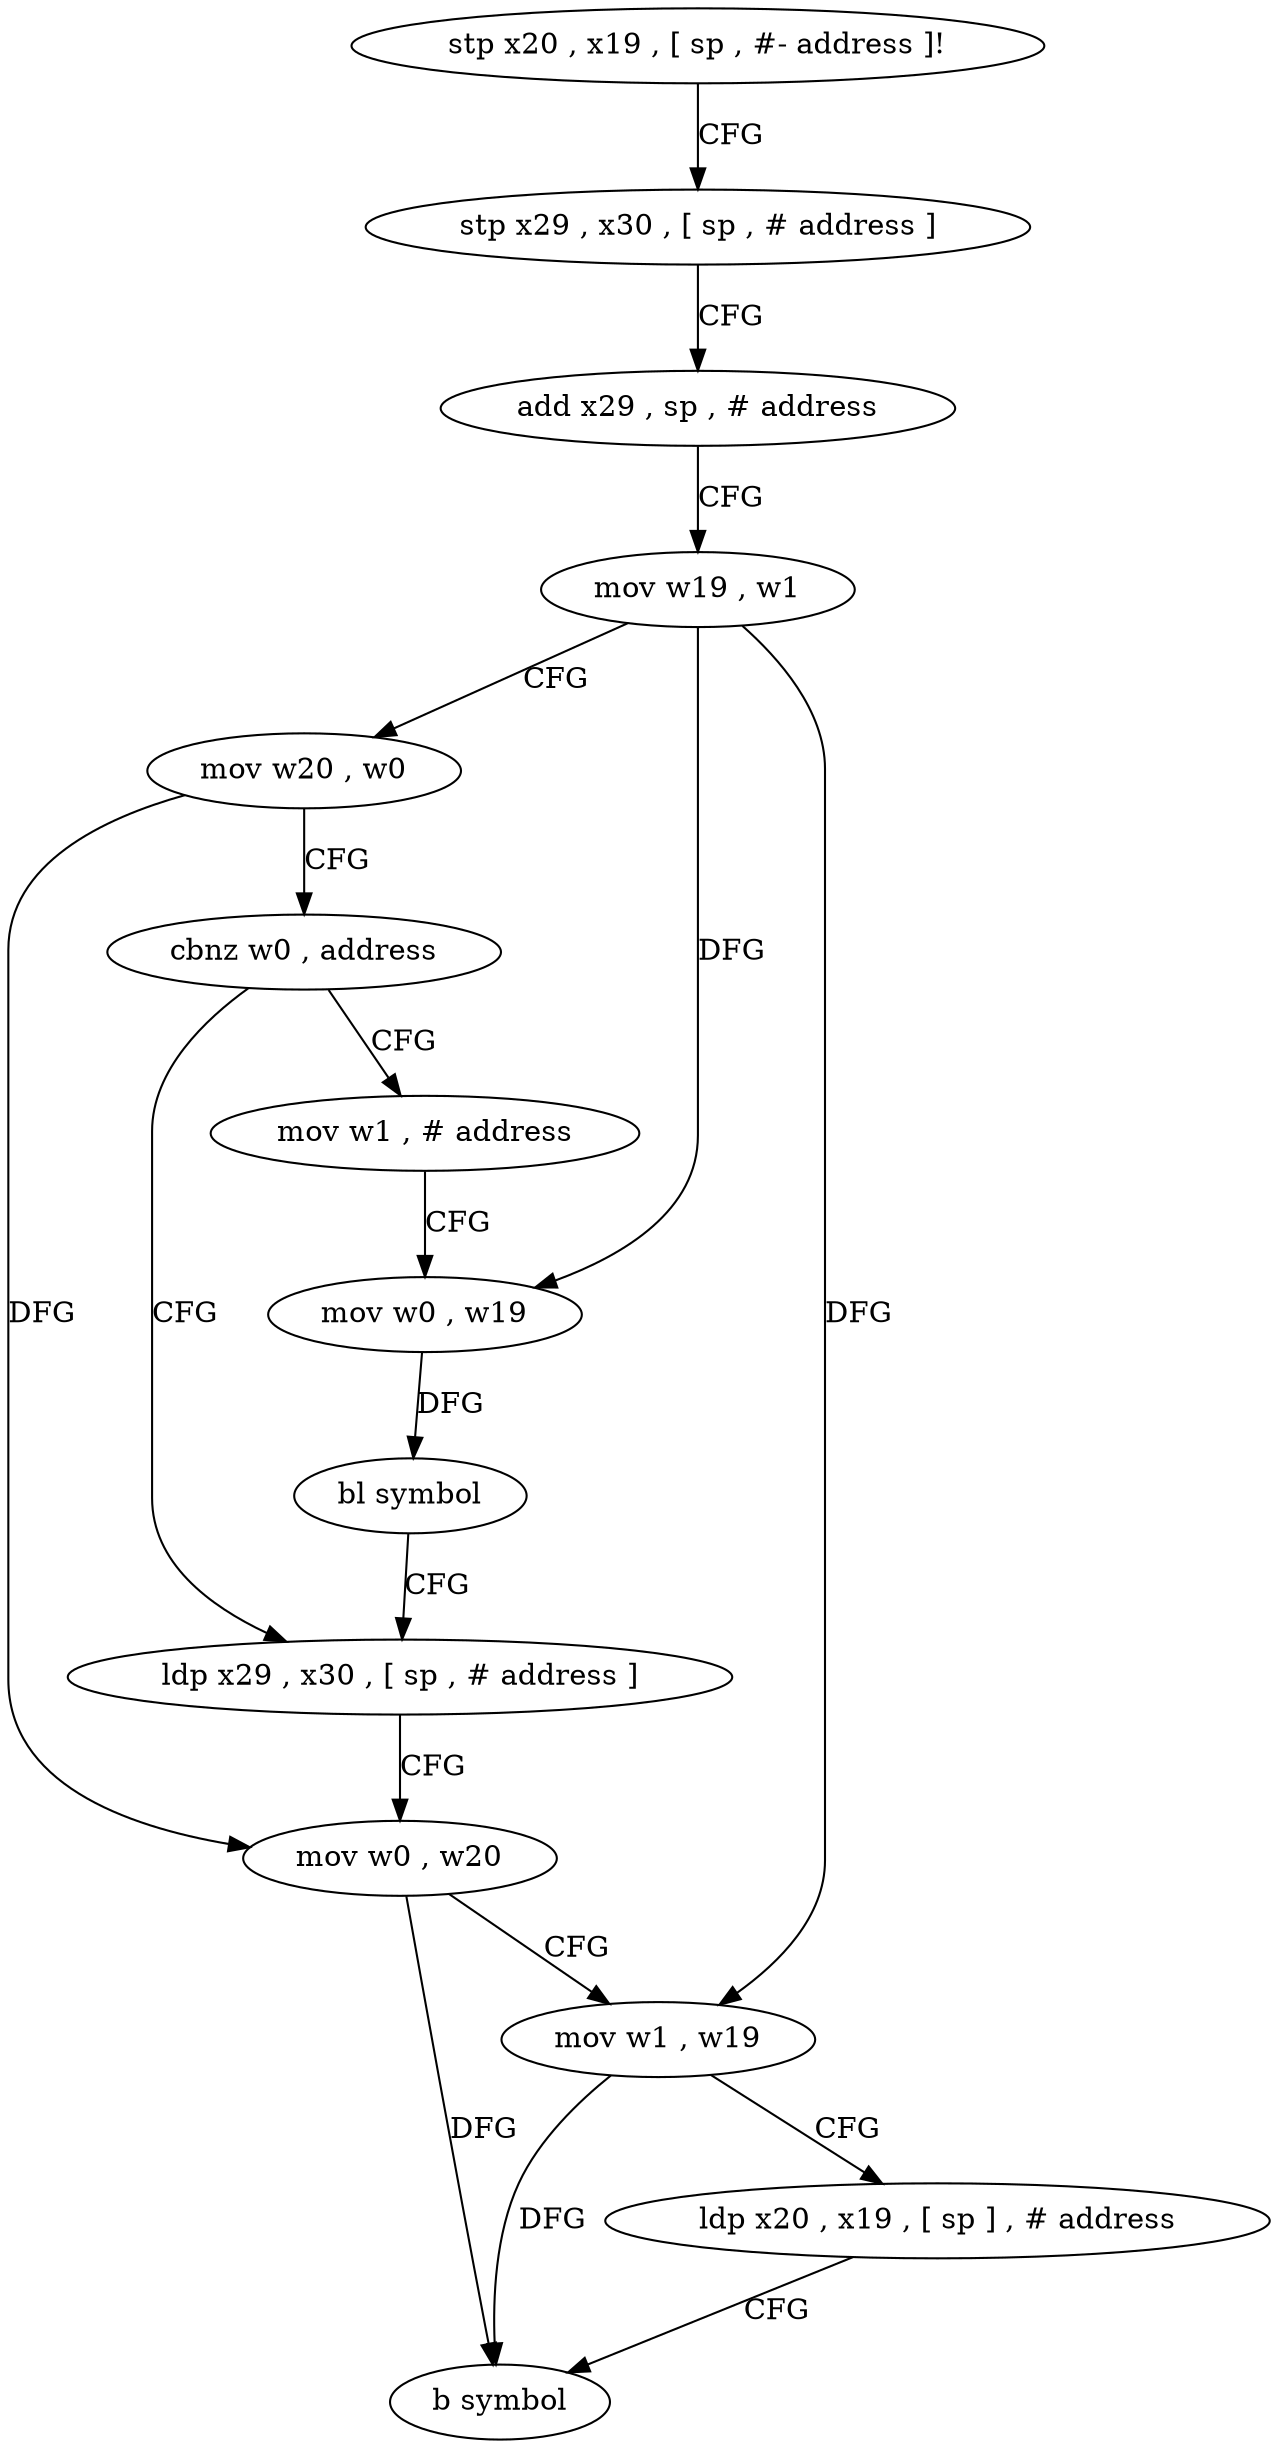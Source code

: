 digraph "func" {
"4205052" [label = "stp x20 , x19 , [ sp , #- address ]!" ]
"4205056" [label = "stp x29 , x30 , [ sp , # address ]" ]
"4205060" [label = "add x29 , sp , # address" ]
"4205064" [label = "mov w19 , w1" ]
"4205068" [label = "mov w20 , w0" ]
"4205072" [label = "cbnz w0 , address" ]
"4205088" [label = "ldp x29 , x30 , [ sp , # address ]" ]
"4205076" [label = "mov w1 , # address" ]
"4205092" [label = "mov w0 , w20" ]
"4205096" [label = "mov w1 , w19" ]
"4205100" [label = "ldp x20 , x19 , [ sp ] , # address" ]
"4205104" [label = "b symbol" ]
"4205080" [label = "mov w0 , w19" ]
"4205084" [label = "bl symbol" ]
"4205052" -> "4205056" [ label = "CFG" ]
"4205056" -> "4205060" [ label = "CFG" ]
"4205060" -> "4205064" [ label = "CFG" ]
"4205064" -> "4205068" [ label = "CFG" ]
"4205064" -> "4205096" [ label = "DFG" ]
"4205064" -> "4205080" [ label = "DFG" ]
"4205068" -> "4205072" [ label = "CFG" ]
"4205068" -> "4205092" [ label = "DFG" ]
"4205072" -> "4205088" [ label = "CFG" ]
"4205072" -> "4205076" [ label = "CFG" ]
"4205088" -> "4205092" [ label = "CFG" ]
"4205076" -> "4205080" [ label = "CFG" ]
"4205092" -> "4205096" [ label = "CFG" ]
"4205092" -> "4205104" [ label = "DFG" ]
"4205096" -> "4205100" [ label = "CFG" ]
"4205096" -> "4205104" [ label = "DFG" ]
"4205100" -> "4205104" [ label = "CFG" ]
"4205080" -> "4205084" [ label = "DFG" ]
"4205084" -> "4205088" [ label = "CFG" ]
}
